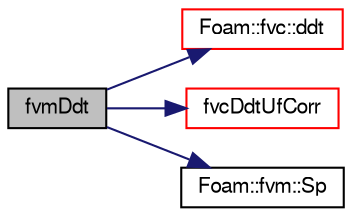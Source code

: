 digraph "fvmDdt"
{
  bgcolor="transparent";
  edge [fontname="FreeSans",fontsize="10",labelfontname="FreeSans",labelfontsize="10"];
  node [fontname="FreeSans",fontsize="10",shape=record];
  rankdir="LR";
  Node945 [label="fvmDdt",height=0.2,width=0.4,color="black", fillcolor="grey75", style="filled", fontcolor="black"];
  Node945 -> Node946 [color="midnightblue",fontsize="10",style="solid",fontname="FreeSans"];
  Node946 [label="Foam::fvc::ddt",height=0.2,width=0.4,color="red",URL="$a21134.html#a5dc871206ab86042756c8ccfdc5797ad"];
  Node945 -> Node1248 [color="midnightblue",fontsize="10",style="solid",fontname="FreeSans"];
  Node1248 [label="fvcDdtUfCorr",height=0.2,width=0.4,color="red",URL="$a22470.html#a8cd7bf5db139d3f70abe32a1bd11e07d"];
  Node945 -> Node1250 [color="midnightblue",fontsize="10",style="solid",fontname="FreeSans"];
  Node1250 [label="Foam::fvm::Sp",height=0.2,width=0.4,color="black",URL="$a21135.html#a67e0938495ebeac7ad57361957720554"];
}
